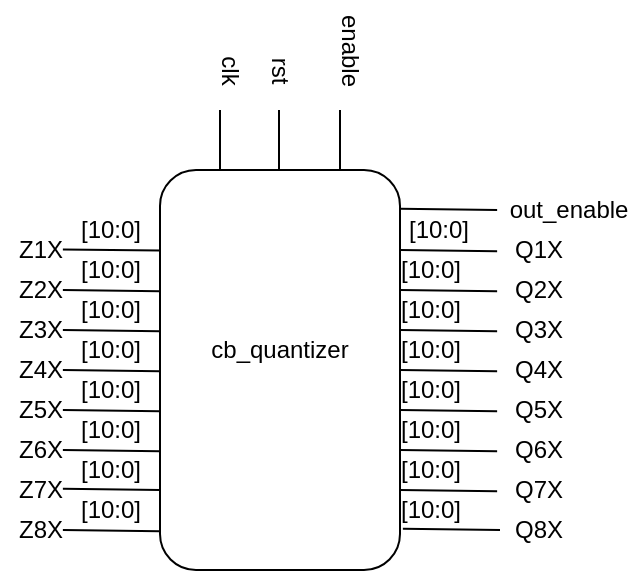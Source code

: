 <mxfile version="13.0.9" type="device"><diagram id="Odbi_Me2NLC5OhfPbDiD" name="Page-1"><mxGraphModel dx="560" dy="321" grid="1" gridSize="10" guides="1" tooltips="1" connect="1" arrows="1" fold="1" page="1" pageScale="1" pageWidth="850" pageHeight="1100" math="0" shadow="0"><root><mxCell id="0"/><mxCell id="1" parent="0"/><mxCell id="6GHCjFhphx34Wl6VaXco-1" value="" style="rounded=1;whiteSpace=wrap;html=1;" vertex="1" parent="1"><mxGeometry x="360" y="260" width="120" height="200" as="geometry"/></mxCell><mxCell id="6GHCjFhphx34Wl6VaXco-2" value="cb_quantizer" style="text;html=1;strokeColor=none;fillColor=none;align=center;verticalAlign=middle;whiteSpace=wrap;rounded=0;" vertex="1" parent="1"><mxGeometry x="400" y="340" width="40" height="20" as="geometry"/></mxCell><mxCell id="6GHCjFhphx34Wl6VaXco-3" value="" style="endArrow=none;html=1;" edge="1" parent="1"><mxGeometry width="50" height="50" relative="1" as="geometry"><mxPoint x="390" y="260" as="sourcePoint"/><mxPoint x="390" y="230" as="targetPoint"/></mxGeometry></mxCell><mxCell id="6GHCjFhphx34Wl6VaXco-4" value="" style="endArrow=none;html=1;" edge="1" parent="1"><mxGeometry width="50" height="50" relative="1" as="geometry"><mxPoint x="419.5" y="260" as="sourcePoint"/><mxPoint x="419.5" y="230" as="targetPoint"/></mxGeometry></mxCell><mxCell id="6GHCjFhphx34Wl6VaXco-5" value="" style="endArrow=none;html=1;" edge="1" parent="1"><mxGeometry width="50" height="50" relative="1" as="geometry"><mxPoint x="450" y="260" as="sourcePoint"/><mxPoint x="450" y="230" as="targetPoint"/></mxGeometry></mxCell><mxCell id="6GHCjFhphx34Wl6VaXco-7" value="" style="endArrow=none;html=1;entryX=1.012;entryY=0.897;entryDx=0;entryDy=0;entryPerimeter=0;" edge="1" parent="1" target="6GHCjFhphx34Wl6VaXco-1"><mxGeometry width="50" height="50" relative="1" as="geometry"><mxPoint x="530" y="440.0" as="sourcePoint"/><mxPoint x="530" y="410" as="targetPoint"/></mxGeometry></mxCell><mxCell id="6GHCjFhphx34Wl6VaXco-8" value="" style="endArrow=none;html=1;entryX=1.012;entryY=0.897;entryDx=0;entryDy=0;entryPerimeter=0;" edge="1" parent="1"><mxGeometry width="50" height="50" relative="1" as="geometry"><mxPoint x="528.56" y="420.6" as="sourcePoint"/><mxPoint x="480" y="420.0" as="targetPoint"/></mxGeometry></mxCell><mxCell id="6GHCjFhphx34Wl6VaXco-9" value="" style="endArrow=none;html=1;entryX=1.012;entryY=0.897;entryDx=0;entryDy=0;entryPerimeter=0;" edge="1" parent="1"><mxGeometry width="50" height="50" relative="1" as="geometry"><mxPoint x="528.56" y="400.6" as="sourcePoint"/><mxPoint x="480" y="400.0" as="targetPoint"/></mxGeometry></mxCell><mxCell id="6GHCjFhphx34Wl6VaXco-10" value="" style="endArrow=none;html=1;entryX=1.012;entryY=0.897;entryDx=0;entryDy=0;entryPerimeter=0;" edge="1" parent="1"><mxGeometry width="50" height="50" relative="1" as="geometry"><mxPoint x="528.56" y="380.6" as="sourcePoint"/><mxPoint x="480" y="380.0" as="targetPoint"/></mxGeometry></mxCell><mxCell id="6GHCjFhphx34Wl6VaXco-11" value="" style="endArrow=none;html=1;entryX=1.012;entryY=0.897;entryDx=0;entryDy=0;entryPerimeter=0;" edge="1" parent="1"><mxGeometry width="50" height="50" relative="1" as="geometry"><mxPoint x="528.56" y="360.6" as="sourcePoint"/><mxPoint x="480" y="360.0" as="targetPoint"/></mxGeometry></mxCell><mxCell id="6GHCjFhphx34Wl6VaXco-12" value="" style="endArrow=none;html=1;entryX=1.012;entryY=0.897;entryDx=0;entryDy=0;entryPerimeter=0;" edge="1" parent="1"><mxGeometry width="50" height="50" relative="1" as="geometry"><mxPoint x="528.56" y="340.6" as="sourcePoint"/><mxPoint x="480" y="340.0" as="targetPoint"/></mxGeometry></mxCell><mxCell id="6GHCjFhphx34Wl6VaXco-13" value="" style="endArrow=none;html=1;entryX=1.012;entryY=0.897;entryDx=0;entryDy=0;entryPerimeter=0;" edge="1" parent="1"><mxGeometry width="50" height="50" relative="1" as="geometry"><mxPoint x="528.56" y="320.6" as="sourcePoint"/><mxPoint x="480" y="320.0" as="targetPoint"/></mxGeometry></mxCell><mxCell id="6GHCjFhphx34Wl6VaXco-14" value="" style="endArrow=none;html=1;entryX=1.012;entryY=0.897;entryDx=0;entryDy=0;entryPerimeter=0;" edge="1" parent="1"><mxGeometry width="50" height="50" relative="1" as="geometry"><mxPoint x="528.56" y="300.6" as="sourcePoint"/><mxPoint x="480" y="300" as="targetPoint"/></mxGeometry></mxCell><mxCell id="6GHCjFhphx34Wl6VaXco-15" value="enable" style="text;html=1;align=center;verticalAlign=middle;resizable=0;points=[];autosize=1;rotation=90;" vertex="1" parent="1"><mxGeometry x="430" y="190" width="50" height="20" as="geometry"/></mxCell><mxCell id="6GHCjFhphx34Wl6VaXco-16" value="clk" style="text;html=1;align=center;verticalAlign=middle;resizable=0;points=[];autosize=1;rotation=90;" vertex="1" parent="1"><mxGeometry x="380" y="200" width="30" height="20" as="geometry"/></mxCell><mxCell id="6GHCjFhphx34Wl6VaXco-17" value="rst" style="text;html=1;align=center;verticalAlign=middle;resizable=0;points=[];autosize=1;rotation=90;" vertex="1" parent="1"><mxGeometry x="405" y="200" width="30" height="20" as="geometry"/></mxCell><mxCell id="6GHCjFhphx34Wl6VaXco-21" value="[10:0]" style="text;html=1;align=center;verticalAlign=middle;resizable=0;points=[];autosize=1;" vertex="1" parent="1"><mxGeometry x="474" y="280" width="50" height="20" as="geometry"/></mxCell><mxCell id="6GHCjFhphx34Wl6VaXco-22" value="[10:0]" style="text;html=1;align=center;verticalAlign=middle;resizable=0;points=[];autosize=1;" vertex="1" parent="1"><mxGeometry x="470" y="300" width="50" height="20" as="geometry"/></mxCell><mxCell id="6GHCjFhphx34Wl6VaXco-23" value="[10:0]" style="text;html=1;align=center;verticalAlign=middle;resizable=0;points=[];autosize=1;" vertex="1" parent="1"><mxGeometry x="470" y="320" width="50" height="20" as="geometry"/></mxCell><mxCell id="6GHCjFhphx34Wl6VaXco-24" value="[10:0]" style="text;html=1;align=center;verticalAlign=middle;resizable=0;points=[];autosize=1;" vertex="1" parent="1"><mxGeometry x="470" y="340" width="50" height="20" as="geometry"/></mxCell><mxCell id="6GHCjFhphx34Wl6VaXco-25" value="[10:0]" style="text;html=1;align=center;verticalAlign=middle;resizable=0;points=[];autosize=1;" vertex="1" parent="1"><mxGeometry x="470" y="360" width="50" height="20" as="geometry"/></mxCell><mxCell id="6GHCjFhphx34Wl6VaXco-26" value="[10:0]" style="text;html=1;align=center;verticalAlign=middle;resizable=0;points=[];autosize=1;" vertex="1" parent="1"><mxGeometry x="470" y="380" width="50" height="20" as="geometry"/></mxCell><mxCell id="6GHCjFhphx34Wl6VaXco-27" value="[10:0]" style="text;html=1;align=center;verticalAlign=middle;resizable=0;points=[];autosize=1;" vertex="1" parent="1"><mxGeometry x="470" y="400" width="50" height="20" as="geometry"/></mxCell><mxCell id="6GHCjFhphx34Wl6VaXco-28" value="[10:0]" style="text;html=1;align=center;verticalAlign=middle;resizable=0;points=[];autosize=1;" vertex="1" parent="1"><mxGeometry x="470" y="420" width="50" height="20" as="geometry"/></mxCell><mxCell id="6GHCjFhphx34Wl6VaXco-29" value="Q1X" style="text;html=1;align=center;verticalAlign=middle;resizable=0;points=[];autosize=1;" vertex="1" parent="1"><mxGeometry x="529" y="290" width="40" height="20" as="geometry"/></mxCell><mxCell id="6GHCjFhphx34Wl6VaXco-30" value="Q2X" style="text;html=1;align=center;verticalAlign=middle;resizable=0;points=[];autosize=1;" vertex="1" parent="1"><mxGeometry x="529" y="310" width="40" height="20" as="geometry"/></mxCell><mxCell id="6GHCjFhphx34Wl6VaXco-37" value="Q3X" style="text;html=1;align=center;verticalAlign=middle;resizable=0;points=[];autosize=1;" vertex="1" parent="1"><mxGeometry x="529" y="330" width="40" height="20" as="geometry"/></mxCell><mxCell id="6GHCjFhphx34Wl6VaXco-38" value="Q4X" style="text;html=1;align=center;verticalAlign=middle;resizable=0;points=[];autosize=1;" vertex="1" parent="1"><mxGeometry x="529" y="350" width="40" height="20" as="geometry"/></mxCell><mxCell id="6GHCjFhphx34Wl6VaXco-39" value="Q5X" style="text;html=1;align=center;verticalAlign=middle;resizable=0;points=[];autosize=1;" vertex="1" parent="1"><mxGeometry x="529" y="370" width="40" height="20" as="geometry"/></mxCell><mxCell id="6GHCjFhphx34Wl6VaXco-40" value="Q6X" style="text;html=1;align=center;verticalAlign=middle;resizable=0;points=[];autosize=1;" vertex="1" parent="1"><mxGeometry x="529" y="390" width="40" height="20" as="geometry"/></mxCell><mxCell id="6GHCjFhphx34Wl6VaXco-41" value="Q7X" style="text;html=1;align=center;verticalAlign=middle;resizable=0;points=[];autosize=1;" vertex="1" parent="1"><mxGeometry x="529" y="410" width="40" height="20" as="geometry"/></mxCell><mxCell id="6GHCjFhphx34Wl6VaXco-42" value="Q8X" style="text;html=1;align=center;verticalAlign=middle;resizable=0;points=[];autosize=1;" vertex="1" parent="1"><mxGeometry x="529" y="430" width="40" height="20" as="geometry"/></mxCell><mxCell id="6GHCjFhphx34Wl6VaXco-45" value="" style="endArrow=none;html=1;entryX=1.012;entryY=0.897;entryDx=0;entryDy=0;entryPerimeter=0;" edge="1" parent="1"><mxGeometry width="50" height="50" relative="1" as="geometry"><mxPoint x="360.0" y="300.3" as="sourcePoint"/><mxPoint x="311.44" y="299.7" as="targetPoint"/></mxGeometry></mxCell><mxCell id="6GHCjFhphx34Wl6VaXco-46" value="" style="endArrow=none;html=1;entryX=1.012;entryY=0.897;entryDx=0;entryDy=0;entryPerimeter=0;" edge="1" parent="1"><mxGeometry width="50" height="50" relative="1" as="geometry"><mxPoint x="360.0" y="320.6" as="sourcePoint"/><mxPoint x="311.44" y="320.0" as="targetPoint"/></mxGeometry></mxCell><mxCell id="6GHCjFhphx34Wl6VaXco-47" value="" style="endArrow=none;html=1;entryX=1.012;entryY=0.897;entryDx=0;entryDy=0;entryPerimeter=0;" edge="1" parent="1"><mxGeometry width="50" height="50" relative="1" as="geometry"><mxPoint x="360.0" y="340.6" as="sourcePoint"/><mxPoint x="311.44" y="340.0" as="targetPoint"/></mxGeometry></mxCell><mxCell id="6GHCjFhphx34Wl6VaXco-48" value="" style="endArrow=none;html=1;entryX=1.012;entryY=0.897;entryDx=0;entryDy=0;entryPerimeter=0;" edge="1" parent="1"><mxGeometry width="50" height="50" relative="1" as="geometry"><mxPoint x="360.0" y="360.6" as="sourcePoint"/><mxPoint x="311.44" y="360.0" as="targetPoint"/></mxGeometry></mxCell><mxCell id="6GHCjFhphx34Wl6VaXco-49" value="" style="endArrow=none;html=1;entryX=1.012;entryY=0.897;entryDx=0;entryDy=0;entryPerimeter=0;" edge="1" parent="1"><mxGeometry width="50" height="50" relative="1" as="geometry"><mxPoint x="360.0" y="380.6" as="sourcePoint"/><mxPoint x="311.44" y="380.0" as="targetPoint"/></mxGeometry></mxCell><mxCell id="6GHCjFhphx34Wl6VaXco-50" value="" style="endArrow=none;html=1;entryX=1.012;entryY=0.897;entryDx=0;entryDy=0;entryPerimeter=0;" edge="1" parent="1"><mxGeometry width="50" height="50" relative="1" as="geometry"><mxPoint x="360.0" y="400.6" as="sourcePoint"/><mxPoint x="311.44" y="400.0" as="targetPoint"/></mxGeometry></mxCell><mxCell id="6GHCjFhphx34Wl6VaXco-51" value="" style="endArrow=none;html=1;entryX=1.012;entryY=0.897;entryDx=0;entryDy=0;entryPerimeter=0;" edge="1" parent="1"><mxGeometry width="50" height="50" relative="1" as="geometry"><mxPoint x="360.0" y="420" as="sourcePoint"/><mxPoint x="311.44" y="419.4" as="targetPoint"/></mxGeometry></mxCell><mxCell id="6GHCjFhphx34Wl6VaXco-52" value="" style="endArrow=none;html=1;entryX=1.012;entryY=0.897;entryDx=0;entryDy=0;entryPerimeter=0;" edge="1" parent="1"><mxGeometry width="50" height="50" relative="1" as="geometry"><mxPoint x="360.0" y="440.6" as="sourcePoint"/><mxPoint x="311.44" y="440.0" as="targetPoint"/></mxGeometry></mxCell><mxCell id="6GHCjFhphx34Wl6VaXco-56" value="[10:0]" style="text;html=1;align=center;verticalAlign=middle;resizable=0;points=[];autosize=1;" vertex="1" parent="1"><mxGeometry x="310" y="280" width="50" height="20" as="geometry"/></mxCell><mxCell id="6GHCjFhphx34Wl6VaXco-57" value="[10:0]" style="text;html=1;align=center;verticalAlign=middle;resizable=0;points=[];autosize=1;" vertex="1" parent="1"><mxGeometry x="310" y="300" width="50" height="20" as="geometry"/></mxCell><mxCell id="6GHCjFhphx34Wl6VaXco-58" value="[10:0]" style="text;html=1;align=center;verticalAlign=middle;resizable=0;points=[];autosize=1;" vertex="1" parent="1"><mxGeometry x="310" y="320" width="50" height="20" as="geometry"/></mxCell><mxCell id="6GHCjFhphx34Wl6VaXco-59" value="[10:0]" style="text;html=1;align=center;verticalAlign=middle;resizable=0;points=[];autosize=1;" vertex="1" parent="1"><mxGeometry x="310" y="340" width="50" height="20" as="geometry"/></mxCell><mxCell id="6GHCjFhphx34Wl6VaXco-60" value="[10:0]" style="text;html=1;align=center;verticalAlign=middle;resizable=0;points=[];autosize=1;" vertex="1" parent="1"><mxGeometry x="310" y="360" width="50" height="20" as="geometry"/></mxCell><mxCell id="6GHCjFhphx34Wl6VaXco-61" value="[10:0]" style="text;html=1;align=center;verticalAlign=middle;resizable=0;points=[];autosize=1;" vertex="1" parent="1"><mxGeometry x="310" y="380" width="50" height="20" as="geometry"/></mxCell><mxCell id="6GHCjFhphx34Wl6VaXco-62" value="[10:0]" style="text;html=1;align=center;verticalAlign=middle;resizable=0;points=[];autosize=1;" vertex="1" parent="1"><mxGeometry x="310" y="400" width="50" height="20" as="geometry"/></mxCell><mxCell id="6GHCjFhphx34Wl6VaXco-63" value="[10:0]" style="text;html=1;align=center;verticalAlign=middle;resizable=0;points=[];autosize=1;" vertex="1" parent="1"><mxGeometry x="310" y="420" width="50" height="20" as="geometry"/></mxCell><mxCell id="6GHCjFhphx34Wl6VaXco-64" value="Z1X" style="text;html=1;align=center;verticalAlign=middle;resizable=0;points=[];autosize=1;" vertex="1" parent="1"><mxGeometry x="280" y="290" width="40" height="20" as="geometry"/></mxCell><mxCell id="6GHCjFhphx34Wl6VaXco-65" value="Z2X" style="text;html=1;align=center;verticalAlign=middle;resizable=0;points=[];autosize=1;" vertex="1" parent="1"><mxGeometry x="280" y="310" width="40" height="20" as="geometry"/></mxCell><mxCell id="6GHCjFhphx34Wl6VaXco-67" value="Z3X" style="text;html=1;align=center;verticalAlign=middle;resizable=0;points=[];autosize=1;" vertex="1" parent="1"><mxGeometry x="280" y="330" width="40" height="20" as="geometry"/></mxCell><mxCell id="6GHCjFhphx34Wl6VaXco-68" value="Z4X" style="text;html=1;align=center;verticalAlign=middle;resizable=0;points=[];autosize=1;" vertex="1" parent="1"><mxGeometry x="280" y="350" width="40" height="20" as="geometry"/></mxCell><mxCell id="6GHCjFhphx34Wl6VaXco-69" value="Z5X" style="text;html=1;align=center;verticalAlign=middle;resizable=0;points=[];autosize=1;" vertex="1" parent="1"><mxGeometry x="280" y="370" width="40" height="20" as="geometry"/></mxCell><mxCell id="6GHCjFhphx34Wl6VaXco-70" value="Z6X" style="text;html=1;align=center;verticalAlign=middle;resizable=0;points=[];autosize=1;" vertex="1" parent="1"><mxGeometry x="280" y="390" width="40" height="20" as="geometry"/></mxCell><mxCell id="6GHCjFhphx34Wl6VaXco-71" value="Z7X" style="text;html=1;align=center;verticalAlign=middle;resizable=0;points=[];autosize=1;" vertex="1" parent="1"><mxGeometry x="280" y="410" width="40" height="20" as="geometry"/></mxCell><mxCell id="6GHCjFhphx34Wl6VaXco-72" value="Z8X" style="text;html=1;align=center;verticalAlign=middle;resizable=0;points=[];autosize=1;" vertex="1" parent="1"><mxGeometry x="280" y="430" width="40" height="20" as="geometry"/></mxCell><mxCell id="6GHCjFhphx34Wl6VaXco-73" value="" style="endArrow=none;html=1;entryX=1.012;entryY=0.897;entryDx=0;entryDy=0;entryPerimeter=0;" edge="1" parent="1"><mxGeometry width="50" height="50" relative="1" as="geometry"><mxPoint x="528.56" y="280.0" as="sourcePoint"/><mxPoint x="480.0" y="279.4" as="targetPoint"/></mxGeometry></mxCell><mxCell id="6GHCjFhphx34Wl6VaXco-74" value="out_enable" style="text;html=1;align=center;verticalAlign=middle;resizable=0;points=[];autosize=1;" vertex="1" parent="1"><mxGeometry x="529" y="270" width="70" height="20" as="geometry"/></mxCell></root></mxGraphModel></diagram></mxfile>